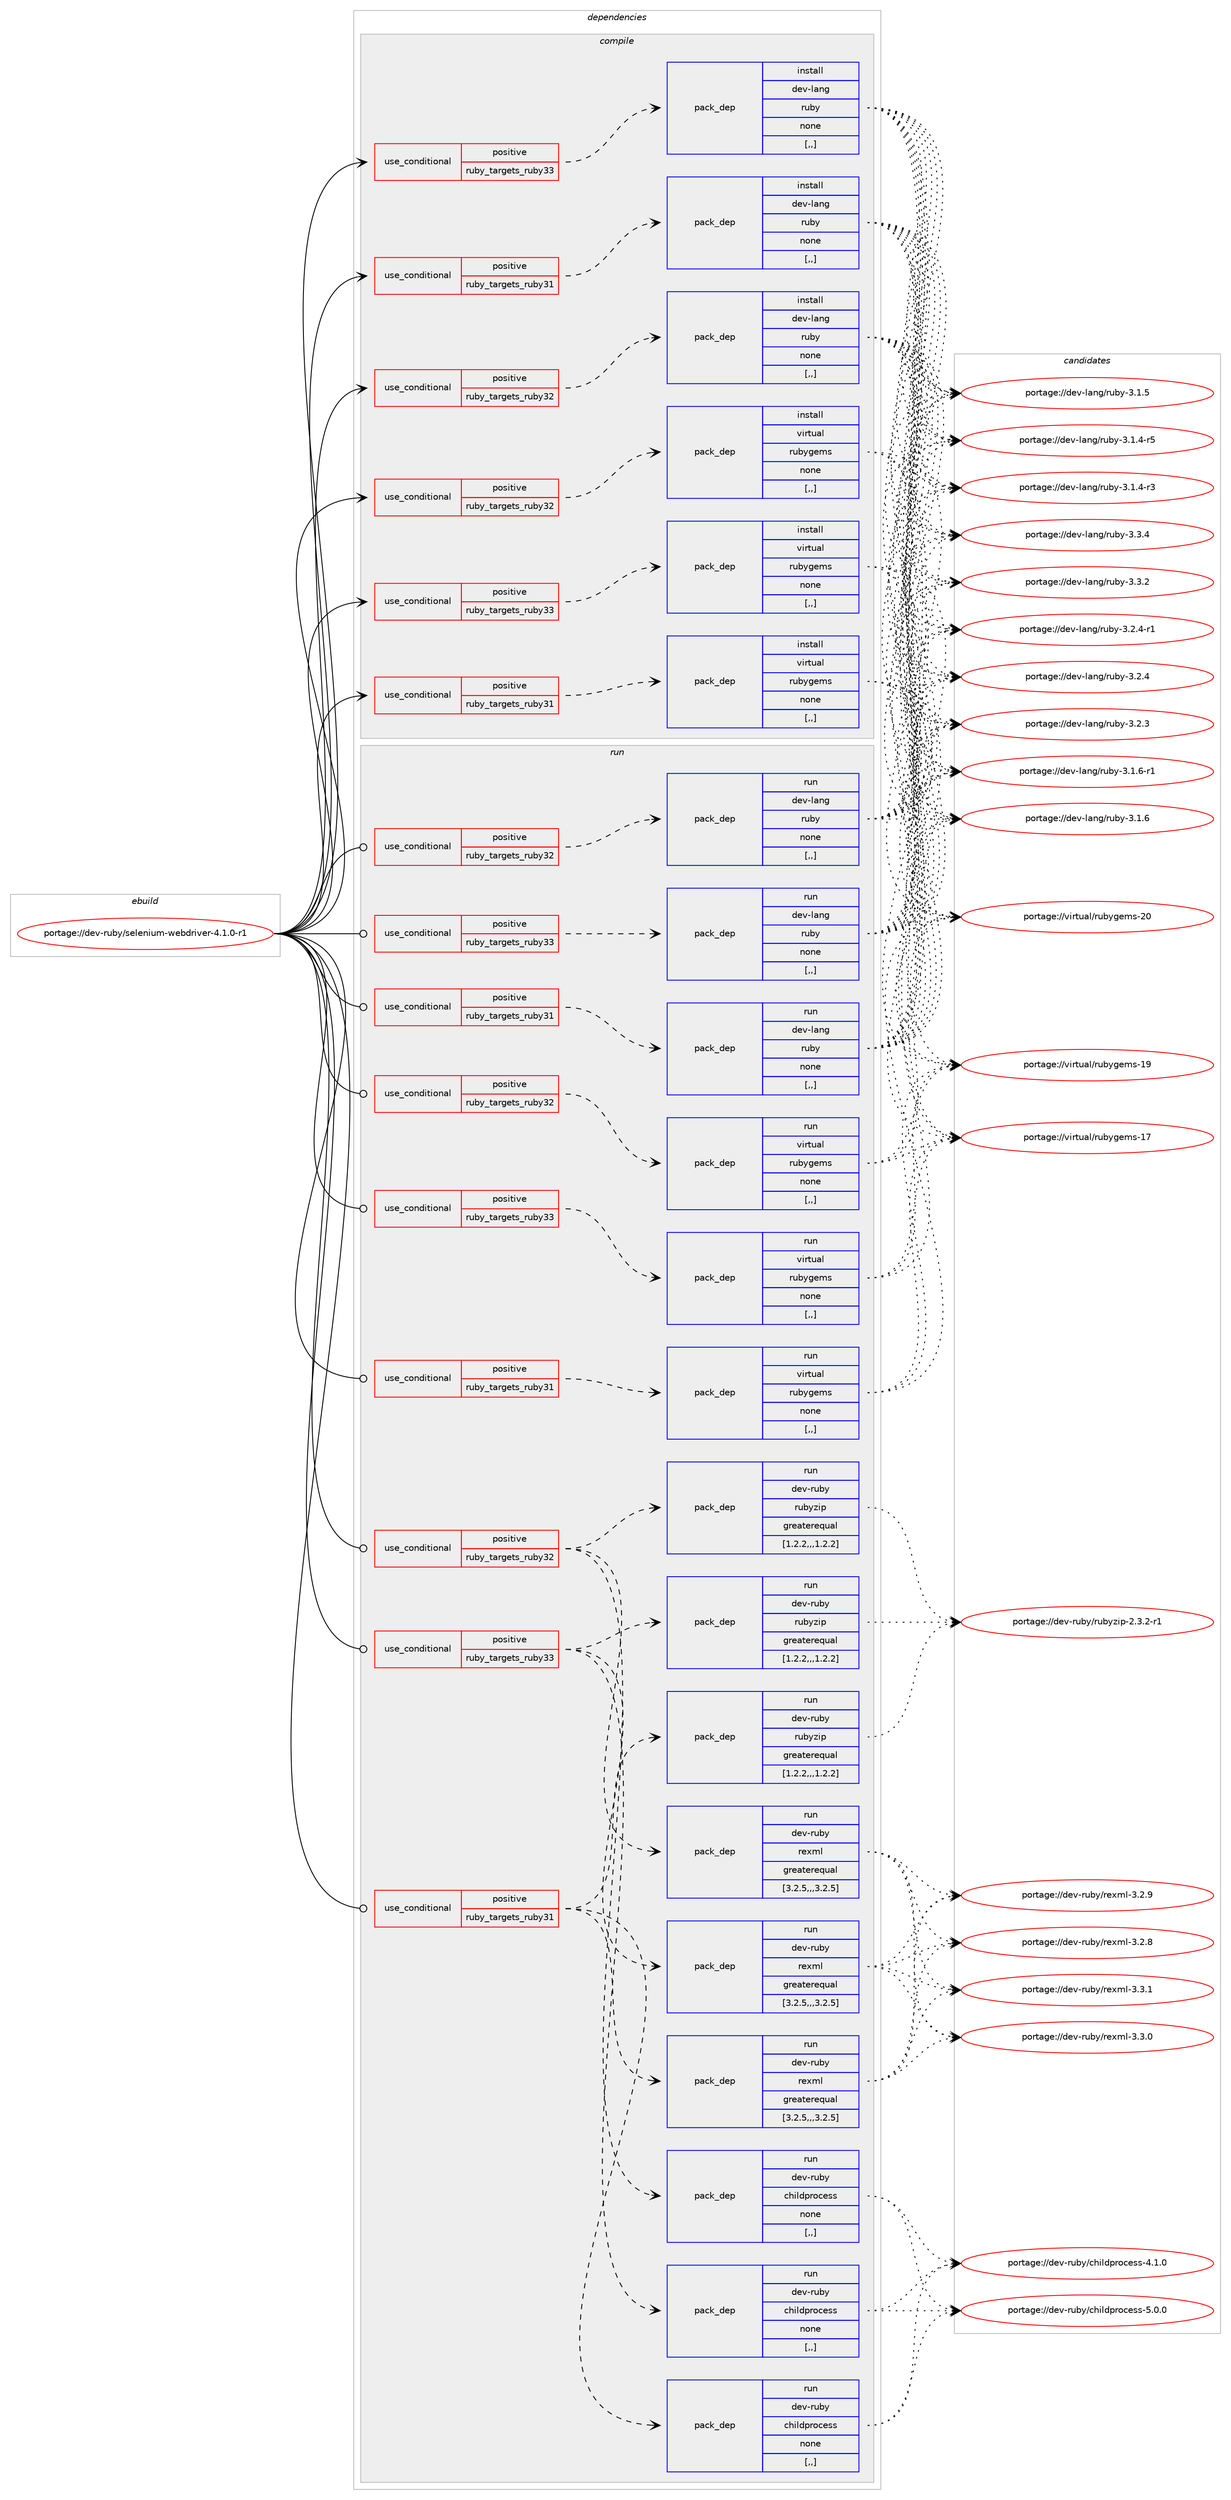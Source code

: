 digraph prolog {

# *************
# Graph options
# *************

newrank=true;
concentrate=true;
compound=true;
graph [rankdir=LR,fontname=Helvetica,fontsize=10,ranksep=1.5];#, ranksep=2.5, nodesep=0.2];
edge  [arrowhead=vee];
node  [fontname=Helvetica,fontsize=10];

# **********
# The ebuild
# **********

subgraph cluster_leftcol {
color=gray;
rank=same;
label=<<i>ebuild</i>>;
id [label="portage://dev-ruby/selenium-webdriver-4.1.0-r1", color=red, width=4, href="../dev-ruby/selenium-webdriver-4.1.0-r1.svg"];
}

# ****************
# The dependencies
# ****************

subgraph cluster_midcol {
color=gray;
label=<<i>dependencies</i>>;
subgraph cluster_compile {
fillcolor="#eeeeee";
style=filled;
label=<<i>compile</i>>;
subgraph cond56010 {
dependency201883 [label=<<TABLE BORDER="0" CELLBORDER="1" CELLSPACING="0" CELLPADDING="4"><TR><TD ROWSPAN="3" CELLPADDING="10">use_conditional</TD></TR><TR><TD>positive</TD></TR><TR><TD>ruby_targets_ruby31</TD></TR></TABLE>>, shape=none, color=red];
subgraph pack144482 {
dependency201884 [label=<<TABLE BORDER="0" CELLBORDER="1" CELLSPACING="0" CELLPADDING="4" WIDTH="220"><TR><TD ROWSPAN="6" CELLPADDING="30">pack_dep</TD></TR><TR><TD WIDTH="110">install</TD></TR><TR><TD>dev-lang</TD></TR><TR><TD>ruby</TD></TR><TR><TD>none</TD></TR><TR><TD>[,,]</TD></TR></TABLE>>, shape=none, color=blue];
}
dependency201883:e -> dependency201884:w [weight=20,style="dashed",arrowhead="vee"];
}
id:e -> dependency201883:w [weight=20,style="solid",arrowhead="vee"];
subgraph cond56011 {
dependency201885 [label=<<TABLE BORDER="0" CELLBORDER="1" CELLSPACING="0" CELLPADDING="4"><TR><TD ROWSPAN="3" CELLPADDING="10">use_conditional</TD></TR><TR><TD>positive</TD></TR><TR><TD>ruby_targets_ruby31</TD></TR></TABLE>>, shape=none, color=red];
subgraph pack144483 {
dependency201886 [label=<<TABLE BORDER="0" CELLBORDER="1" CELLSPACING="0" CELLPADDING="4" WIDTH="220"><TR><TD ROWSPAN="6" CELLPADDING="30">pack_dep</TD></TR><TR><TD WIDTH="110">install</TD></TR><TR><TD>virtual</TD></TR><TR><TD>rubygems</TD></TR><TR><TD>none</TD></TR><TR><TD>[,,]</TD></TR></TABLE>>, shape=none, color=blue];
}
dependency201885:e -> dependency201886:w [weight=20,style="dashed",arrowhead="vee"];
}
id:e -> dependency201885:w [weight=20,style="solid",arrowhead="vee"];
subgraph cond56012 {
dependency201887 [label=<<TABLE BORDER="0" CELLBORDER="1" CELLSPACING="0" CELLPADDING="4"><TR><TD ROWSPAN="3" CELLPADDING="10">use_conditional</TD></TR><TR><TD>positive</TD></TR><TR><TD>ruby_targets_ruby32</TD></TR></TABLE>>, shape=none, color=red];
subgraph pack144484 {
dependency201888 [label=<<TABLE BORDER="0" CELLBORDER="1" CELLSPACING="0" CELLPADDING="4" WIDTH="220"><TR><TD ROWSPAN="6" CELLPADDING="30">pack_dep</TD></TR><TR><TD WIDTH="110">install</TD></TR><TR><TD>dev-lang</TD></TR><TR><TD>ruby</TD></TR><TR><TD>none</TD></TR><TR><TD>[,,]</TD></TR></TABLE>>, shape=none, color=blue];
}
dependency201887:e -> dependency201888:w [weight=20,style="dashed",arrowhead="vee"];
}
id:e -> dependency201887:w [weight=20,style="solid",arrowhead="vee"];
subgraph cond56013 {
dependency201889 [label=<<TABLE BORDER="0" CELLBORDER="1" CELLSPACING="0" CELLPADDING="4"><TR><TD ROWSPAN="3" CELLPADDING="10">use_conditional</TD></TR><TR><TD>positive</TD></TR><TR><TD>ruby_targets_ruby32</TD></TR></TABLE>>, shape=none, color=red];
subgraph pack144485 {
dependency201890 [label=<<TABLE BORDER="0" CELLBORDER="1" CELLSPACING="0" CELLPADDING="4" WIDTH="220"><TR><TD ROWSPAN="6" CELLPADDING="30">pack_dep</TD></TR><TR><TD WIDTH="110">install</TD></TR><TR><TD>virtual</TD></TR><TR><TD>rubygems</TD></TR><TR><TD>none</TD></TR><TR><TD>[,,]</TD></TR></TABLE>>, shape=none, color=blue];
}
dependency201889:e -> dependency201890:w [weight=20,style="dashed",arrowhead="vee"];
}
id:e -> dependency201889:w [weight=20,style="solid",arrowhead="vee"];
subgraph cond56014 {
dependency201891 [label=<<TABLE BORDER="0" CELLBORDER="1" CELLSPACING="0" CELLPADDING="4"><TR><TD ROWSPAN="3" CELLPADDING="10">use_conditional</TD></TR><TR><TD>positive</TD></TR><TR><TD>ruby_targets_ruby33</TD></TR></TABLE>>, shape=none, color=red];
subgraph pack144486 {
dependency201892 [label=<<TABLE BORDER="0" CELLBORDER="1" CELLSPACING="0" CELLPADDING="4" WIDTH="220"><TR><TD ROWSPAN="6" CELLPADDING="30">pack_dep</TD></TR><TR><TD WIDTH="110">install</TD></TR><TR><TD>dev-lang</TD></TR><TR><TD>ruby</TD></TR><TR><TD>none</TD></TR><TR><TD>[,,]</TD></TR></TABLE>>, shape=none, color=blue];
}
dependency201891:e -> dependency201892:w [weight=20,style="dashed",arrowhead="vee"];
}
id:e -> dependency201891:w [weight=20,style="solid",arrowhead="vee"];
subgraph cond56015 {
dependency201893 [label=<<TABLE BORDER="0" CELLBORDER="1" CELLSPACING="0" CELLPADDING="4"><TR><TD ROWSPAN="3" CELLPADDING="10">use_conditional</TD></TR><TR><TD>positive</TD></TR><TR><TD>ruby_targets_ruby33</TD></TR></TABLE>>, shape=none, color=red];
subgraph pack144487 {
dependency201894 [label=<<TABLE BORDER="0" CELLBORDER="1" CELLSPACING="0" CELLPADDING="4" WIDTH="220"><TR><TD ROWSPAN="6" CELLPADDING="30">pack_dep</TD></TR><TR><TD WIDTH="110">install</TD></TR><TR><TD>virtual</TD></TR><TR><TD>rubygems</TD></TR><TR><TD>none</TD></TR><TR><TD>[,,]</TD></TR></TABLE>>, shape=none, color=blue];
}
dependency201893:e -> dependency201894:w [weight=20,style="dashed",arrowhead="vee"];
}
id:e -> dependency201893:w [weight=20,style="solid",arrowhead="vee"];
}
subgraph cluster_compileandrun {
fillcolor="#eeeeee";
style=filled;
label=<<i>compile and run</i>>;
}
subgraph cluster_run {
fillcolor="#eeeeee";
style=filled;
label=<<i>run</i>>;
subgraph cond56016 {
dependency201895 [label=<<TABLE BORDER="0" CELLBORDER="1" CELLSPACING="0" CELLPADDING="4"><TR><TD ROWSPAN="3" CELLPADDING="10">use_conditional</TD></TR><TR><TD>positive</TD></TR><TR><TD>ruby_targets_ruby31</TD></TR></TABLE>>, shape=none, color=red];
subgraph pack144488 {
dependency201896 [label=<<TABLE BORDER="0" CELLBORDER="1" CELLSPACING="0" CELLPADDING="4" WIDTH="220"><TR><TD ROWSPAN="6" CELLPADDING="30">pack_dep</TD></TR><TR><TD WIDTH="110">run</TD></TR><TR><TD>dev-lang</TD></TR><TR><TD>ruby</TD></TR><TR><TD>none</TD></TR><TR><TD>[,,]</TD></TR></TABLE>>, shape=none, color=blue];
}
dependency201895:e -> dependency201896:w [weight=20,style="dashed",arrowhead="vee"];
}
id:e -> dependency201895:w [weight=20,style="solid",arrowhead="odot"];
subgraph cond56017 {
dependency201897 [label=<<TABLE BORDER="0" CELLBORDER="1" CELLSPACING="0" CELLPADDING="4"><TR><TD ROWSPAN="3" CELLPADDING="10">use_conditional</TD></TR><TR><TD>positive</TD></TR><TR><TD>ruby_targets_ruby31</TD></TR></TABLE>>, shape=none, color=red];
subgraph pack144489 {
dependency201898 [label=<<TABLE BORDER="0" CELLBORDER="1" CELLSPACING="0" CELLPADDING="4" WIDTH="220"><TR><TD ROWSPAN="6" CELLPADDING="30">pack_dep</TD></TR><TR><TD WIDTH="110">run</TD></TR><TR><TD>dev-ruby</TD></TR><TR><TD>childprocess</TD></TR><TR><TD>none</TD></TR><TR><TD>[,,]</TD></TR></TABLE>>, shape=none, color=blue];
}
dependency201897:e -> dependency201898:w [weight=20,style="dashed",arrowhead="vee"];
subgraph pack144490 {
dependency201899 [label=<<TABLE BORDER="0" CELLBORDER="1" CELLSPACING="0" CELLPADDING="4" WIDTH="220"><TR><TD ROWSPAN="6" CELLPADDING="30">pack_dep</TD></TR><TR><TD WIDTH="110">run</TD></TR><TR><TD>dev-ruby</TD></TR><TR><TD>rexml</TD></TR><TR><TD>greaterequal</TD></TR><TR><TD>[3.2.5,,,3.2.5]</TD></TR></TABLE>>, shape=none, color=blue];
}
dependency201897:e -> dependency201899:w [weight=20,style="dashed",arrowhead="vee"];
subgraph pack144491 {
dependency201900 [label=<<TABLE BORDER="0" CELLBORDER="1" CELLSPACING="0" CELLPADDING="4" WIDTH="220"><TR><TD ROWSPAN="6" CELLPADDING="30">pack_dep</TD></TR><TR><TD WIDTH="110">run</TD></TR><TR><TD>dev-ruby</TD></TR><TR><TD>rubyzip</TD></TR><TR><TD>greaterequal</TD></TR><TR><TD>[1.2.2,,,1.2.2]</TD></TR></TABLE>>, shape=none, color=blue];
}
dependency201897:e -> dependency201900:w [weight=20,style="dashed",arrowhead="vee"];
}
id:e -> dependency201897:w [weight=20,style="solid",arrowhead="odot"];
subgraph cond56018 {
dependency201901 [label=<<TABLE BORDER="0" CELLBORDER="1" CELLSPACING="0" CELLPADDING="4"><TR><TD ROWSPAN="3" CELLPADDING="10">use_conditional</TD></TR><TR><TD>positive</TD></TR><TR><TD>ruby_targets_ruby31</TD></TR></TABLE>>, shape=none, color=red];
subgraph pack144492 {
dependency201902 [label=<<TABLE BORDER="0" CELLBORDER="1" CELLSPACING="0" CELLPADDING="4" WIDTH="220"><TR><TD ROWSPAN="6" CELLPADDING="30">pack_dep</TD></TR><TR><TD WIDTH="110">run</TD></TR><TR><TD>virtual</TD></TR><TR><TD>rubygems</TD></TR><TR><TD>none</TD></TR><TR><TD>[,,]</TD></TR></TABLE>>, shape=none, color=blue];
}
dependency201901:e -> dependency201902:w [weight=20,style="dashed",arrowhead="vee"];
}
id:e -> dependency201901:w [weight=20,style="solid",arrowhead="odot"];
subgraph cond56019 {
dependency201903 [label=<<TABLE BORDER="0" CELLBORDER="1" CELLSPACING="0" CELLPADDING="4"><TR><TD ROWSPAN="3" CELLPADDING="10">use_conditional</TD></TR><TR><TD>positive</TD></TR><TR><TD>ruby_targets_ruby32</TD></TR></TABLE>>, shape=none, color=red];
subgraph pack144493 {
dependency201904 [label=<<TABLE BORDER="0" CELLBORDER="1" CELLSPACING="0" CELLPADDING="4" WIDTH="220"><TR><TD ROWSPAN="6" CELLPADDING="30">pack_dep</TD></TR><TR><TD WIDTH="110">run</TD></TR><TR><TD>dev-lang</TD></TR><TR><TD>ruby</TD></TR><TR><TD>none</TD></TR><TR><TD>[,,]</TD></TR></TABLE>>, shape=none, color=blue];
}
dependency201903:e -> dependency201904:w [weight=20,style="dashed",arrowhead="vee"];
}
id:e -> dependency201903:w [weight=20,style="solid",arrowhead="odot"];
subgraph cond56020 {
dependency201905 [label=<<TABLE BORDER="0" CELLBORDER="1" CELLSPACING="0" CELLPADDING="4"><TR><TD ROWSPAN="3" CELLPADDING="10">use_conditional</TD></TR><TR><TD>positive</TD></TR><TR><TD>ruby_targets_ruby32</TD></TR></TABLE>>, shape=none, color=red];
subgraph pack144494 {
dependency201906 [label=<<TABLE BORDER="0" CELLBORDER="1" CELLSPACING="0" CELLPADDING="4" WIDTH="220"><TR><TD ROWSPAN="6" CELLPADDING="30">pack_dep</TD></TR><TR><TD WIDTH="110">run</TD></TR><TR><TD>dev-ruby</TD></TR><TR><TD>childprocess</TD></TR><TR><TD>none</TD></TR><TR><TD>[,,]</TD></TR></TABLE>>, shape=none, color=blue];
}
dependency201905:e -> dependency201906:w [weight=20,style="dashed",arrowhead="vee"];
subgraph pack144495 {
dependency201907 [label=<<TABLE BORDER="0" CELLBORDER="1" CELLSPACING="0" CELLPADDING="4" WIDTH="220"><TR><TD ROWSPAN="6" CELLPADDING="30">pack_dep</TD></TR><TR><TD WIDTH="110">run</TD></TR><TR><TD>dev-ruby</TD></TR><TR><TD>rexml</TD></TR><TR><TD>greaterequal</TD></TR><TR><TD>[3.2.5,,,3.2.5]</TD></TR></TABLE>>, shape=none, color=blue];
}
dependency201905:e -> dependency201907:w [weight=20,style="dashed",arrowhead="vee"];
subgraph pack144496 {
dependency201908 [label=<<TABLE BORDER="0" CELLBORDER="1" CELLSPACING="0" CELLPADDING="4" WIDTH="220"><TR><TD ROWSPAN="6" CELLPADDING="30">pack_dep</TD></TR><TR><TD WIDTH="110">run</TD></TR><TR><TD>dev-ruby</TD></TR><TR><TD>rubyzip</TD></TR><TR><TD>greaterequal</TD></TR><TR><TD>[1.2.2,,,1.2.2]</TD></TR></TABLE>>, shape=none, color=blue];
}
dependency201905:e -> dependency201908:w [weight=20,style="dashed",arrowhead="vee"];
}
id:e -> dependency201905:w [weight=20,style="solid",arrowhead="odot"];
subgraph cond56021 {
dependency201909 [label=<<TABLE BORDER="0" CELLBORDER="1" CELLSPACING="0" CELLPADDING="4"><TR><TD ROWSPAN="3" CELLPADDING="10">use_conditional</TD></TR><TR><TD>positive</TD></TR><TR><TD>ruby_targets_ruby32</TD></TR></TABLE>>, shape=none, color=red];
subgraph pack144497 {
dependency201910 [label=<<TABLE BORDER="0" CELLBORDER="1" CELLSPACING="0" CELLPADDING="4" WIDTH="220"><TR><TD ROWSPAN="6" CELLPADDING="30">pack_dep</TD></TR><TR><TD WIDTH="110">run</TD></TR><TR><TD>virtual</TD></TR><TR><TD>rubygems</TD></TR><TR><TD>none</TD></TR><TR><TD>[,,]</TD></TR></TABLE>>, shape=none, color=blue];
}
dependency201909:e -> dependency201910:w [weight=20,style="dashed",arrowhead="vee"];
}
id:e -> dependency201909:w [weight=20,style="solid",arrowhead="odot"];
subgraph cond56022 {
dependency201911 [label=<<TABLE BORDER="0" CELLBORDER="1" CELLSPACING="0" CELLPADDING="4"><TR><TD ROWSPAN="3" CELLPADDING="10">use_conditional</TD></TR><TR><TD>positive</TD></TR><TR><TD>ruby_targets_ruby33</TD></TR></TABLE>>, shape=none, color=red];
subgraph pack144498 {
dependency201912 [label=<<TABLE BORDER="0" CELLBORDER="1" CELLSPACING="0" CELLPADDING="4" WIDTH="220"><TR><TD ROWSPAN="6" CELLPADDING="30">pack_dep</TD></TR><TR><TD WIDTH="110">run</TD></TR><TR><TD>dev-lang</TD></TR><TR><TD>ruby</TD></TR><TR><TD>none</TD></TR><TR><TD>[,,]</TD></TR></TABLE>>, shape=none, color=blue];
}
dependency201911:e -> dependency201912:w [weight=20,style="dashed",arrowhead="vee"];
}
id:e -> dependency201911:w [weight=20,style="solid",arrowhead="odot"];
subgraph cond56023 {
dependency201913 [label=<<TABLE BORDER="0" CELLBORDER="1" CELLSPACING="0" CELLPADDING="4"><TR><TD ROWSPAN="3" CELLPADDING="10">use_conditional</TD></TR><TR><TD>positive</TD></TR><TR><TD>ruby_targets_ruby33</TD></TR></TABLE>>, shape=none, color=red];
subgraph pack144499 {
dependency201914 [label=<<TABLE BORDER="0" CELLBORDER="1" CELLSPACING="0" CELLPADDING="4" WIDTH="220"><TR><TD ROWSPAN="6" CELLPADDING="30">pack_dep</TD></TR><TR><TD WIDTH="110">run</TD></TR><TR><TD>dev-ruby</TD></TR><TR><TD>childprocess</TD></TR><TR><TD>none</TD></TR><TR><TD>[,,]</TD></TR></TABLE>>, shape=none, color=blue];
}
dependency201913:e -> dependency201914:w [weight=20,style="dashed",arrowhead="vee"];
subgraph pack144500 {
dependency201915 [label=<<TABLE BORDER="0" CELLBORDER="1" CELLSPACING="0" CELLPADDING="4" WIDTH="220"><TR><TD ROWSPAN="6" CELLPADDING="30">pack_dep</TD></TR><TR><TD WIDTH="110">run</TD></TR><TR><TD>dev-ruby</TD></TR><TR><TD>rexml</TD></TR><TR><TD>greaterequal</TD></TR><TR><TD>[3.2.5,,,3.2.5]</TD></TR></TABLE>>, shape=none, color=blue];
}
dependency201913:e -> dependency201915:w [weight=20,style="dashed",arrowhead="vee"];
subgraph pack144501 {
dependency201916 [label=<<TABLE BORDER="0" CELLBORDER="1" CELLSPACING="0" CELLPADDING="4" WIDTH="220"><TR><TD ROWSPAN="6" CELLPADDING="30">pack_dep</TD></TR><TR><TD WIDTH="110">run</TD></TR><TR><TD>dev-ruby</TD></TR><TR><TD>rubyzip</TD></TR><TR><TD>greaterequal</TD></TR><TR><TD>[1.2.2,,,1.2.2]</TD></TR></TABLE>>, shape=none, color=blue];
}
dependency201913:e -> dependency201916:w [weight=20,style="dashed",arrowhead="vee"];
}
id:e -> dependency201913:w [weight=20,style="solid",arrowhead="odot"];
subgraph cond56024 {
dependency201917 [label=<<TABLE BORDER="0" CELLBORDER="1" CELLSPACING="0" CELLPADDING="4"><TR><TD ROWSPAN="3" CELLPADDING="10">use_conditional</TD></TR><TR><TD>positive</TD></TR><TR><TD>ruby_targets_ruby33</TD></TR></TABLE>>, shape=none, color=red];
subgraph pack144502 {
dependency201918 [label=<<TABLE BORDER="0" CELLBORDER="1" CELLSPACING="0" CELLPADDING="4" WIDTH="220"><TR><TD ROWSPAN="6" CELLPADDING="30">pack_dep</TD></TR><TR><TD WIDTH="110">run</TD></TR><TR><TD>virtual</TD></TR><TR><TD>rubygems</TD></TR><TR><TD>none</TD></TR><TR><TD>[,,]</TD></TR></TABLE>>, shape=none, color=blue];
}
dependency201917:e -> dependency201918:w [weight=20,style="dashed",arrowhead="vee"];
}
id:e -> dependency201917:w [weight=20,style="solid",arrowhead="odot"];
}
}

# **************
# The candidates
# **************

subgraph cluster_choices {
rank=same;
color=gray;
label=<<i>candidates</i>>;

subgraph choice144482 {
color=black;
nodesep=1;
choice10010111845108971101034711411798121455146514652 [label="portage://dev-lang/ruby-3.3.4", color=red, width=4,href="../dev-lang/ruby-3.3.4.svg"];
choice10010111845108971101034711411798121455146514650 [label="portage://dev-lang/ruby-3.3.2", color=red, width=4,href="../dev-lang/ruby-3.3.2.svg"];
choice100101118451089711010347114117981214551465046524511449 [label="portage://dev-lang/ruby-3.2.4-r1", color=red, width=4,href="../dev-lang/ruby-3.2.4-r1.svg"];
choice10010111845108971101034711411798121455146504652 [label="portage://dev-lang/ruby-3.2.4", color=red, width=4,href="../dev-lang/ruby-3.2.4.svg"];
choice10010111845108971101034711411798121455146504651 [label="portage://dev-lang/ruby-3.2.3", color=red, width=4,href="../dev-lang/ruby-3.2.3.svg"];
choice100101118451089711010347114117981214551464946544511449 [label="portage://dev-lang/ruby-3.1.6-r1", color=red, width=4,href="../dev-lang/ruby-3.1.6-r1.svg"];
choice10010111845108971101034711411798121455146494654 [label="portage://dev-lang/ruby-3.1.6", color=red, width=4,href="../dev-lang/ruby-3.1.6.svg"];
choice10010111845108971101034711411798121455146494653 [label="portage://dev-lang/ruby-3.1.5", color=red, width=4,href="../dev-lang/ruby-3.1.5.svg"];
choice100101118451089711010347114117981214551464946524511453 [label="portage://dev-lang/ruby-3.1.4-r5", color=red, width=4,href="../dev-lang/ruby-3.1.4-r5.svg"];
choice100101118451089711010347114117981214551464946524511451 [label="portage://dev-lang/ruby-3.1.4-r3", color=red, width=4,href="../dev-lang/ruby-3.1.4-r3.svg"];
dependency201884:e -> choice10010111845108971101034711411798121455146514652:w [style=dotted,weight="100"];
dependency201884:e -> choice10010111845108971101034711411798121455146514650:w [style=dotted,weight="100"];
dependency201884:e -> choice100101118451089711010347114117981214551465046524511449:w [style=dotted,weight="100"];
dependency201884:e -> choice10010111845108971101034711411798121455146504652:w [style=dotted,weight="100"];
dependency201884:e -> choice10010111845108971101034711411798121455146504651:w [style=dotted,weight="100"];
dependency201884:e -> choice100101118451089711010347114117981214551464946544511449:w [style=dotted,weight="100"];
dependency201884:e -> choice10010111845108971101034711411798121455146494654:w [style=dotted,weight="100"];
dependency201884:e -> choice10010111845108971101034711411798121455146494653:w [style=dotted,weight="100"];
dependency201884:e -> choice100101118451089711010347114117981214551464946524511453:w [style=dotted,weight="100"];
dependency201884:e -> choice100101118451089711010347114117981214551464946524511451:w [style=dotted,weight="100"];
}
subgraph choice144483 {
color=black;
nodesep=1;
choice118105114116117971084711411798121103101109115455048 [label="portage://virtual/rubygems-20", color=red, width=4,href="../virtual/rubygems-20.svg"];
choice118105114116117971084711411798121103101109115454957 [label="portage://virtual/rubygems-19", color=red, width=4,href="../virtual/rubygems-19.svg"];
choice118105114116117971084711411798121103101109115454955 [label="portage://virtual/rubygems-17", color=red, width=4,href="../virtual/rubygems-17.svg"];
dependency201886:e -> choice118105114116117971084711411798121103101109115455048:w [style=dotted,weight="100"];
dependency201886:e -> choice118105114116117971084711411798121103101109115454957:w [style=dotted,weight="100"];
dependency201886:e -> choice118105114116117971084711411798121103101109115454955:w [style=dotted,weight="100"];
}
subgraph choice144484 {
color=black;
nodesep=1;
choice10010111845108971101034711411798121455146514652 [label="portage://dev-lang/ruby-3.3.4", color=red, width=4,href="../dev-lang/ruby-3.3.4.svg"];
choice10010111845108971101034711411798121455146514650 [label="portage://dev-lang/ruby-3.3.2", color=red, width=4,href="../dev-lang/ruby-3.3.2.svg"];
choice100101118451089711010347114117981214551465046524511449 [label="portage://dev-lang/ruby-3.2.4-r1", color=red, width=4,href="../dev-lang/ruby-3.2.4-r1.svg"];
choice10010111845108971101034711411798121455146504652 [label="portage://dev-lang/ruby-3.2.4", color=red, width=4,href="../dev-lang/ruby-3.2.4.svg"];
choice10010111845108971101034711411798121455146504651 [label="portage://dev-lang/ruby-3.2.3", color=red, width=4,href="../dev-lang/ruby-3.2.3.svg"];
choice100101118451089711010347114117981214551464946544511449 [label="portage://dev-lang/ruby-3.1.6-r1", color=red, width=4,href="../dev-lang/ruby-3.1.6-r1.svg"];
choice10010111845108971101034711411798121455146494654 [label="portage://dev-lang/ruby-3.1.6", color=red, width=4,href="../dev-lang/ruby-3.1.6.svg"];
choice10010111845108971101034711411798121455146494653 [label="portage://dev-lang/ruby-3.1.5", color=red, width=4,href="../dev-lang/ruby-3.1.5.svg"];
choice100101118451089711010347114117981214551464946524511453 [label="portage://dev-lang/ruby-3.1.4-r5", color=red, width=4,href="../dev-lang/ruby-3.1.4-r5.svg"];
choice100101118451089711010347114117981214551464946524511451 [label="portage://dev-lang/ruby-3.1.4-r3", color=red, width=4,href="../dev-lang/ruby-3.1.4-r3.svg"];
dependency201888:e -> choice10010111845108971101034711411798121455146514652:w [style=dotted,weight="100"];
dependency201888:e -> choice10010111845108971101034711411798121455146514650:w [style=dotted,weight="100"];
dependency201888:e -> choice100101118451089711010347114117981214551465046524511449:w [style=dotted,weight="100"];
dependency201888:e -> choice10010111845108971101034711411798121455146504652:w [style=dotted,weight="100"];
dependency201888:e -> choice10010111845108971101034711411798121455146504651:w [style=dotted,weight="100"];
dependency201888:e -> choice100101118451089711010347114117981214551464946544511449:w [style=dotted,weight="100"];
dependency201888:e -> choice10010111845108971101034711411798121455146494654:w [style=dotted,weight="100"];
dependency201888:e -> choice10010111845108971101034711411798121455146494653:w [style=dotted,weight="100"];
dependency201888:e -> choice100101118451089711010347114117981214551464946524511453:w [style=dotted,weight="100"];
dependency201888:e -> choice100101118451089711010347114117981214551464946524511451:w [style=dotted,weight="100"];
}
subgraph choice144485 {
color=black;
nodesep=1;
choice118105114116117971084711411798121103101109115455048 [label="portage://virtual/rubygems-20", color=red, width=4,href="../virtual/rubygems-20.svg"];
choice118105114116117971084711411798121103101109115454957 [label="portage://virtual/rubygems-19", color=red, width=4,href="../virtual/rubygems-19.svg"];
choice118105114116117971084711411798121103101109115454955 [label="portage://virtual/rubygems-17", color=red, width=4,href="../virtual/rubygems-17.svg"];
dependency201890:e -> choice118105114116117971084711411798121103101109115455048:w [style=dotted,weight="100"];
dependency201890:e -> choice118105114116117971084711411798121103101109115454957:w [style=dotted,weight="100"];
dependency201890:e -> choice118105114116117971084711411798121103101109115454955:w [style=dotted,weight="100"];
}
subgraph choice144486 {
color=black;
nodesep=1;
choice10010111845108971101034711411798121455146514652 [label="portage://dev-lang/ruby-3.3.4", color=red, width=4,href="../dev-lang/ruby-3.3.4.svg"];
choice10010111845108971101034711411798121455146514650 [label="portage://dev-lang/ruby-3.3.2", color=red, width=4,href="../dev-lang/ruby-3.3.2.svg"];
choice100101118451089711010347114117981214551465046524511449 [label="portage://dev-lang/ruby-3.2.4-r1", color=red, width=4,href="../dev-lang/ruby-3.2.4-r1.svg"];
choice10010111845108971101034711411798121455146504652 [label="portage://dev-lang/ruby-3.2.4", color=red, width=4,href="../dev-lang/ruby-3.2.4.svg"];
choice10010111845108971101034711411798121455146504651 [label="portage://dev-lang/ruby-3.2.3", color=red, width=4,href="../dev-lang/ruby-3.2.3.svg"];
choice100101118451089711010347114117981214551464946544511449 [label="portage://dev-lang/ruby-3.1.6-r1", color=red, width=4,href="../dev-lang/ruby-3.1.6-r1.svg"];
choice10010111845108971101034711411798121455146494654 [label="portage://dev-lang/ruby-3.1.6", color=red, width=4,href="../dev-lang/ruby-3.1.6.svg"];
choice10010111845108971101034711411798121455146494653 [label="portage://dev-lang/ruby-3.1.5", color=red, width=4,href="../dev-lang/ruby-3.1.5.svg"];
choice100101118451089711010347114117981214551464946524511453 [label="portage://dev-lang/ruby-3.1.4-r5", color=red, width=4,href="../dev-lang/ruby-3.1.4-r5.svg"];
choice100101118451089711010347114117981214551464946524511451 [label="portage://dev-lang/ruby-3.1.4-r3", color=red, width=4,href="../dev-lang/ruby-3.1.4-r3.svg"];
dependency201892:e -> choice10010111845108971101034711411798121455146514652:w [style=dotted,weight="100"];
dependency201892:e -> choice10010111845108971101034711411798121455146514650:w [style=dotted,weight="100"];
dependency201892:e -> choice100101118451089711010347114117981214551465046524511449:w [style=dotted,weight="100"];
dependency201892:e -> choice10010111845108971101034711411798121455146504652:w [style=dotted,weight="100"];
dependency201892:e -> choice10010111845108971101034711411798121455146504651:w [style=dotted,weight="100"];
dependency201892:e -> choice100101118451089711010347114117981214551464946544511449:w [style=dotted,weight="100"];
dependency201892:e -> choice10010111845108971101034711411798121455146494654:w [style=dotted,weight="100"];
dependency201892:e -> choice10010111845108971101034711411798121455146494653:w [style=dotted,weight="100"];
dependency201892:e -> choice100101118451089711010347114117981214551464946524511453:w [style=dotted,weight="100"];
dependency201892:e -> choice100101118451089711010347114117981214551464946524511451:w [style=dotted,weight="100"];
}
subgraph choice144487 {
color=black;
nodesep=1;
choice118105114116117971084711411798121103101109115455048 [label="portage://virtual/rubygems-20", color=red, width=4,href="../virtual/rubygems-20.svg"];
choice118105114116117971084711411798121103101109115454957 [label="portage://virtual/rubygems-19", color=red, width=4,href="../virtual/rubygems-19.svg"];
choice118105114116117971084711411798121103101109115454955 [label="portage://virtual/rubygems-17", color=red, width=4,href="../virtual/rubygems-17.svg"];
dependency201894:e -> choice118105114116117971084711411798121103101109115455048:w [style=dotted,weight="100"];
dependency201894:e -> choice118105114116117971084711411798121103101109115454957:w [style=dotted,weight="100"];
dependency201894:e -> choice118105114116117971084711411798121103101109115454955:w [style=dotted,weight="100"];
}
subgraph choice144488 {
color=black;
nodesep=1;
choice10010111845108971101034711411798121455146514652 [label="portage://dev-lang/ruby-3.3.4", color=red, width=4,href="../dev-lang/ruby-3.3.4.svg"];
choice10010111845108971101034711411798121455146514650 [label="portage://dev-lang/ruby-3.3.2", color=red, width=4,href="../dev-lang/ruby-3.3.2.svg"];
choice100101118451089711010347114117981214551465046524511449 [label="portage://dev-lang/ruby-3.2.4-r1", color=red, width=4,href="../dev-lang/ruby-3.2.4-r1.svg"];
choice10010111845108971101034711411798121455146504652 [label="portage://dev-lang/ruby-3.2.4", color=red, width=4,href="../dev-lang/ruby-3.2.4.svg"];
choice10010111845108971101034711411798121455146504651 [label="portage://dev-lang/ruby-3.2.3", color=red, width=4,href="../dev-lang/ruby-3.2.3.svg"];
choice100101118451089711010347114117981214551464946544511449 [label="portage://dev-lang/ruby-3.1.6-r1", color=red, width=4,href="../dev-lang/ruby-3.1.6-r1.svg"];
choice10010111845108971101034711411798121455146494654 [label="portage://dev-lang/ruby-3.1.6", color=red, width=4,href="../dev-lang/ruby-3.1.6.svg"];
choice10010111845108971101034711411798121455146494653 [label="portage://dev-lang/ruby-3.1.5", color=red, width=4,href="../dev-lang/ruby-3.1.5.svg"];
choice100101118451089711010347114117981214551464946524511453 [label="portage://dev-lang/ruby-3.1.4-r5", color=red, width=4,href="../dev-lang/ruby-3.1.4-r5.svg"];
choice100101118451089711010347114117981214551464946524511451 [label="portage://dev-lang/ruby-3.1.4-r3", color=red, width=4,href="../dev-lang/ruby-3.1.4-r3.svg"];
dependency201896:e -> choice10010111845108971101034711411798121455146514652:w [style=dotted,weight="100"];
dependency201896:e -> choice10010111845108971101034711411798121455146514650:w [style=dotted,weight="100"];
dependency201896:e -> choice100101118451089711010347114117981214551465046524511449:w [style=dotted,weight="100"];
dependency201896:e -> choice10010111845108971101034711411798121455146504652:w [style=dotted,weight="100"];
dependency201896:e -> choice10010111845108971101034711411798121455146504651:w [style=dotted,weight="100"];
dependency201896:e -> choice100101118451089711010347114117981214551464946544511449:w [style=dotted,weight="100"];
dependency201896:e -> choice10010111845108971101034711411798121455146494654:w [style=dotted,weight="100"];
dependency201896:e -> choice10010111845108971101034711411798121455146494653:w [style=dotted,weight="100"];
dependency201896:e -> choice100101118451089711010347114117981214551464946524511453:w [style=dotted,weight="100"];
dependency201896:e -> choice100101118451089711010347114117981214551464946524511451:w [style=dotted,weight="100"];
}
subgraph choice144489 {
color=black;
nodesep=1;
choice1001011184511411798121479910410510810011211411199101115115455346484648 [label="portage://dev-ruby/childprocess-5.0.0", color=red, width=4,href="../dev-ruby/childprocess-5.0.0.svg"];
choice1001011184511411798121479910410510810011211411199101115115455246494648 [label="portage://dev-ruby/childprocess-4.1.0", color=red, width=4,href="../dev-ruby/childprocess-4.1.0.svg"];
dependency201898:e -> choice1001011184511411798121479910410510810011211411199101115115455346484648:w [style=dotted,weight="100"];
dependency201898:e -> choice1001011184511411798121479910410510810011211411199101115115455246494648:w [style=dotted,weight="100"];
}
subgraph choice144490 {
color=black;
nodesep=1;
choice100101118451141179812147114101120109108455146514649 [label="portage://dev-ruby/rexml-3.3.1", color=red, width=4,href="../dev-ruby/rexml-3.3.1.svg"];
choice100101118451141179812147114101120109108455146514648 [label="portage://dev-ruby/rexml-3.3.0", color=red, width=4,href="../dev-ruby/rexml-3.3.0.svg"];
choice100101118451141179812147114101120109108455146504657 [label="portage://dev-ruby/rexml-3.2.9", color=red, width=4,href="../dev-ruby/rexml-3.2.9.svg"];
choice100101118451141179812147114101120109108455146504656 [label="portage://dev-ruby/rexml-3.2.8", color=red, width=4,href="../dev-ruby/rexml-3.2.8.svg"];
dependency201899:e -> choice100101118451141179812147114101120109108455146514649:w [style=dotted,weight="100"];
dependency201899:e -> choice100101118451141179812147114101120109108455146514648:w [style=dotted,weight="100"];
dependency201899:e -> choice100101118451141179812147114101120109108455146504657:w [style=dotted,weight="100"];
dependency201899:e -> choice100101118451141179812147114101120109108455146504656:w [style=dotted,weight="100"];
}
subgraph choice144491 {
color=black;
nodesep=1;
choice100101118451141179812147114117981211221051124550465146504511449 [label="portage://dev-ruby/rubyzip-2.3.2-r1", color=red, width=4,href="../dev-ruby/rubyzip-2.3.2-r1.svg"];
dependency201900:e -> choice100101118451141179812147114117981211221051124550465146504511449:w [style=dotted,weight="100"];
}
subgraph choice144492 {
color=black;
nodesep=1;
choice118105114116117971084711411798121103101109115455048 [label="portage://virtual/rubygems-20", color=red, width=4,href="../virtual/rubygems-20.svg"];
choice118105114116117971084711411798121103101109115454957 [label="portage://virtual/rubygems-19", color=red, width=4,href="../virtual/rubygems-19.svg"];
choice118105114116117971084711411798121103101109115454955 [label="portage://virtual/rubygems-17", color=red, width=4,href="../virtual/rubygems-17.svg"];
dependency201902:e -> choice118105114116117971084711411798121103101109115455048:w [style=dotted,weight="100"];
dependency201902:e -> choice118105114116117971084711411798121103101109115454957:w [style=dotted,weight="100"];
dependency201902:e -> choice118105114116117971084711411798121103101109115454955:w [style=dotted,weight="100"];
}
subgraph choice144493 {
color=black;
nodesep=1;
choice10010111845108971101034711411798121455146514652 [label="portage://dev-lang/ruby-3.3.4", color=red, width=4,href="../dev-lang/ruby-3.3.4.svg"];
choice10010111845108971101034711411798121455146514650 [label="portage://dev-lang/ruby-3.3.2", color=red, width=4,href="../dev-lang/ruby-3.3.2.svg"];
choice100101118451089711010347114117981214551465046524511449 [label="portage://dev-lang/ruby-3.2.4-r1", color=red, width=4,href="../dev-lang/ruby-3.2.4-r1.svg"];
choice10010111845108971101034711411798121455146504652 [label="portage://dev-lang/ruby-3.2.4", color=red, width=4,href="../dev-lang/ruby-3.2.4.svg"];
choice10010111845108971101034711411798121455146504651 [label="portage://dev-lang/ruby-3.2.3", color=red, width=4,href="../dev-lang/ruby-3.2.3.svg"];
choice100101118451089711010347114117981214551464946544511449 [label="portage://dev-lang/ruby-3.1.6-r1", color=red, width=4,href="../dev-lang/ruby-3.1.6-r1.svg"];
choice10010111845108971101034711411798121455146494654 [label="portage://dev-lang/ruby-3.1.6", color=red, width=4,href="../dev-lang/ruby-3.1.6.svg"];
choice10010111845108971101034711411798121455146494653 [label="portage://dev-lang/ruby-3.1.5", color=red, width=4,href="../dev-lang/ruby-3.1.5.svg"];
choice100101118451089711010347114117981214551464946524511453 [label="portage://dev-lang/ruby-3.1.4-r5", color=red, width=4,href="../dev-lang/ruby-3.1.4-r5.svg"];
choice100101118451089711010347114117981214551464946524511451 [label="portage://dev-lang/ruby-3.1.4-r3", color=red, width=4,href="../dev-lang/ruby-3.1.4-r3.svg"];
dependency201904:e -> choice10010111845108971101034711411798121455146514652:w [style=dotted,weight="100"];
dependency201904:e -> choice10010111845108971101034711411798121455146514650:w [style=dotted,weight="100"];
dependency201904:e -> choice100101118451089711010347114117981214551465046524511449:w [style=dotted,weight="100"];
dependency201904:e -> choice10010111845108971101034711411798121455146504652:w [style=dotted,weight="100"];
dependency201904:e -> choice10010111845108971101034711411798121455146504651:w [style=dotted,weight="100"];
dependency201904:e -> choice100101118451089711010347114117981214551464946544511449:w [style=dotted,weight="100"];
dependency201904:e -> choice10010111845108971101034711411798121455146494654:w [style=dotted,weight="100"];
dependency201904:e -> choice10010111845108971101034711411798121455146494653:w [style=dotted,weight="100"];
dependency201904:e -> choice100101118451089711010347114117981214551464946524511453:w [style=dotted,weight="100"];
dependency201904:e -> choice100101118451089711010347114117981214551464946524511451:w [style=dotted,weight="100"];
}
subgraph choice144494 {
color=black;
nodesep=1;
choice1001011184511411798121479910410510810011211411199101115115455346484648 [label="portage://dev-ruby/childprocess-5.0.0", color=red, width=4,href="../dev-ruby/childprocess-5.0.0.svg"];
choice1001011184511411798121479910410510810011211411199101115115455246494648 [label="portage://dev-ruby/childprocess-4.1.0", color=red, width=4,href="../dev-ruby/childprocess-4.1.0.svg"];
dependency201906:e -> choice1001011184511411798121479910410510810011211411199101115115455346484648:w [style=dotted,weight="100"];
dependency201906:e -> choice1001011184511411798121479910410510810011211411199101115115455246494648:w [style=dotted,weight="100"];
}
subgraph choice144495 {
color=black;
nodesep=1;
choice100101118451141179812147114101120109108455146514649 [label="portage://dev-ruby/rexml-3.3.1", color=red, width=4,href="../dev-ruby/rexml-3.3.1.svg"];
choice100101118451141179812147114101120109108455146514648 [label="portage://dev-ruby/rexml-3.3.0", color=red, width=4,href="../dev-ruby/rexml-3.3.0.svg"];
choice100101118451141179812147114101120109108455146504657 [label="portage://dev-ruby/rexml-3.2.9", color=red, width=4,href="../dev-ruby/rexml-3.2.9.svg"];
choice100101118451141179812147114101120109108455146504656 [label="portage://dev-ruby/rexml-3.2.8", color=red, width=4,href="../dev-ruby/rexml-3.2.8.svg"];
dependency201907:e -> choice100101118451141179812147114101120109108455146514649:w [style=dotted,weight="100"];
dependency201907:e -> choice100101118451141179812147114101120109108455146514648:w [style=dotted,weight="100"];
dependency201907:e -> choice100101118451141179812147114101120109108455146504657:w [style=dotted,weight="100"];
dependency201907:e -> choice100101118451141179812147114101120109108455146504656:w [style=dotted,weight="100"];
}
subgraph choice144496 {
color=black;
nodesep=1;
choice100101118451141179812147114117981211221051124550465146504511449 [label="portage://dev-ruby/rubyzip-2.3.2-r1", color=red, width=4,href="../dev-ruby/rubyzip-2.3.2-r1.svg"];
dependency201908:e -> choice100101118451141179812147114117981211221051124550465146504511449:w [style=dotted,weight="100"];
}
subgraph choice144497 {
color=black;
nodesep=1;
choice118105114116117971084711411798121103101109115455048 [label="portage://virtual/rubygems-20", color=red, width=4,href="../virtual/rubygems-20.svg"];
choice118105114116117971084711411798121103101109115454957 [label="portage://virtual/rubygems-19", color=red, width=4,href="../virtual/rubygems-19.svg"];
choice118105114116117971084711411798121103101109115454955 [label="portage://virtual/rubygems-17", color=red, width=4,href="../virtual/rubygems-17.svg"];
dependency201910:e -> choice118105114116117971084711411798121103101109115455048:w [style=dotted,weight="100"];
dependency201910:e -> choice118105114116117971084711411798121103101109115454957:w [style=dotted,weight="100"];
dependency201910:e -> choice118105114116117971084711411798121103101109115454955:w [style=dotted,weight="100"];
}
subgraph choice144498 {
color=black;
nodesep=1;
choice10010111845108971101034711411798121455146514652 [label="portage://dev-lang/ruby-3.3.4", color=red, width=4,href="../dev-lang/ruby-3.3.4.svg"];
choice10010111845108971101034711411798121455146514650 [label="portage://dev-lang/ruby-3.3.2", color=red, width=4,href="../dev-lang/ruby-3.3.2.svg"];
choice100101118451089711010347114117981214551465046524511449 [label="portage://dev-lang/ruby-3.2.4-r1", color=red, width=4,href="../dev-lang/ruby-3.2.4-r1.svg"];
choice10010111845108971101034711411798121455146504652 [label="portage://dev-lang/ruby-3.2.4", color=red, width=4,href="../dev-lang/ruby-3.2.4.svg"];
choice10010111845108971101034711411798121455146504651 [label="portage://dev-lang/ruby-3.2.3", color=red, width=4,href="../dev-lang/ruby-3.2.3.svg"];
choice100101118451089711010347114117981214551464946544511449 [label="portage://dev-lang/ruby-3.1.6-r1", color=red, width=4,href="../dev-lang/ruby-3.1.6-r1.svg"];
choice10010111845108971101034711411798121455146494654 [label="portage://dev-lang/ruby-3.1.6", color=red, width=4,href="../dev-lang/ruby-3.1.6.svg"];
choice10010111845108971101034711411798121455146494653 [label="portage://dev-lang/ruby-3.1.5", color=red, width=4,href="../dev-lang/ruby-3.1.5.svg"];
choice100101118451089711010347114117981214551464946524511453 [label="portage://dev-lang/ruby-3.1.4-r5", color=red, width=4,href="../dev-lang/ruby-3.1.4-r5.svg"];
choice100101118451089711010347114117981214551464946524511451 [label="portage://dev-lang/ruby-3.1.4-r3", color=red, width=4,href="../dev-lang/ruby-3.1.4-r3.svg"];
dependency201912:e -> choice10010111845108971101034711411798121455146514652:w [style=dotted,weight="100"];
dependency201912:e -> choice10010111845108971101034711411798121455146514650:w [style=dotted,weight="100"];
dependency201912:e -> choice100101118451089711010347114117981214551465046524511449:w [style=dotted,weight="100"];
dependency201912:e -> choice10010111845108971101034711411798121455146504652:w [style=dotted,weight="100"];
dependency201912:e -> choice10010111845108971101034711411798121455146504651:w [style=dotted,weight="100"];
dependency201912:e -> choice100101118451089711010347114117981214551464946544511449:w [style=dotted,weight="100"];
dependency201912:e -> choice10010111845108971101034711411798121455146494654:w [style=dotted,weight="100"];
dependency201912:e -> choice10010111845108971101034711411798121455146494653:w [style=dotted,weight="100"];
dependency201912:e -> choice100101118451089711010347114117981214551464946524511453:w [style=dotted,weight="100"];
dependency201912:e -> choice100101118451089711010347114117981214551464946524511451:w [style=dotted,weight="100"];
}
subgraph choice144499 {
color=black;
nodesep=1;
choice1001011184511411798121479910410510810011211411199101115115455346484648 [label="portage://dev-ruby/childprocess-5.0.0", color=red, width=4,href="../dev-ruby/childprocess-5.0.0.svg"];
choice1001011184511411798121479910410510810011211411199101115115455246494648 [label="portage://dev-ruby/childprocess-4.1.0", color=red, width=4,href="../dev-ruby/childprocess-4.1.0.svg"];
dependency201914:e -> choice1001011184511411798121479910410510810011211411199101115115455346484648:w [style=dotted,weight="100"];
dependency201914:e -> choice1001011184511411798121479910410510810011211411199101115115455246494648:w [style=dotted,weight="100"];
}
subgraph choice144500 {
color=black;
nodesep=1;
choice100101118451141179812147114101120109108455146514649 [label="portage://dev-ruby/rexml-3.3.1", color=red, width=4,href="../dev-ruby/rexml-3.3.1.svg"];
choice100101118451141179812147114101120109108455146514648 [label="portage://dev-ruby/rexml-3.3.0", color=red, width=4,href="../dev-ruby/rexml-3.3.0.svg"];
choice100101118451141179812147114101120109108455146504657 [label="portage://dev-ruby/rexml-3.2.9", color=red, width=4,href="../dev-ruby/rexml-3.2.9.svg"];
choice100101118451141179812147114101120109108455146504656 [label="portage://dev-ruby/rexml-3.2.8", color=red, width=4,href="../dev-ruby/rexml-3.2.8.svg"];
dependency201915:e -> choice100101118451141179812147114101120109108455146514649:w [style=dotted,weight="100"];
dependency201915:e -> choice100101118451141179812147114101120109108455146514648:w [style=dotted,weight="100"];
dependency201915:e -> choice100101118451141179812147114101120109108455146504657:w [style=dotted,weight="100"];
dependency201915:e -> choice100101118451141179812147114101120109108455146504656:w [style=dotted,weight="100"];
}
subgraph choice144501 {
color=black;
nodesep=1;
choice100101118451141179812147114117981211221051124550465146504511449 [label="portage://dev-ruby/rubyzip-2.3.2-r1", color=red, width=4,href="../dev-ruby/rubyzip-2.3.2-r1.svg"];
dependency201916:e -> choice100101118451141179812147114117981211221051124550465146504511449:w [style=dotted,weight="100"];
}
subgraph choice144502 {
color=black;
nodesep=1;
choice118105114116117971084711411798121103101109115455048 [label="portage://virtual/rubygems-20", color=red, width=4,href="../virtual/rubygems-20.svg"];
choice118105114116117971084711411798121103101109115454957 [label="portage://virtual/rubygems-19", color=red, width=4,href="../virtual/rubygems-19.svg"];
choice118105114116117971084711411798121103101109115454955 [label="portage://virtual/rubygems-17", color=red, width=4,href="../virtual/rubygems-17.svg"];
dependency201918:e -> choice118105114116117971084711411798121103101109115455048:w [style=dotted,weight="100"];
dependency201918:e -> choice118105114116117971084711411798121103101109115454957:w [style=dotted,weight="100"];
dependency201918:e -> choice118105114116117971084711411798121103101109115454955:w [style=dotted,weight="100"];
}
}

}
